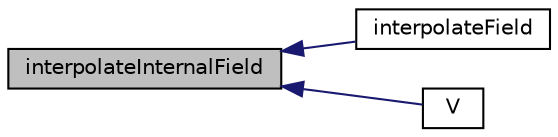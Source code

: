 digraph "interpolateInternalField"
{
  bgcolor="transparent";
  edge [fontname="Helvetica",fontsize="10",labelfontname="Helvetica",labelfontsize="10"];
  node [fontname="Helvetica",fontsize="10",shape=record];
  rankdir="LR";
  Node1 [label="interpolateInternalField",height=0.2,width=0.4,color="black", fillcolor="grey75", style="filled", fontcolor="black"];
  Node1 -> Node2 [dir="back",color="midnightblue",fontsize="10",style="solid",fontname="Helvetica"];
  Node2 [label="interpolateField",height=0.2,width=0.4,color="black",URL="$a01509.html#a79a75607c96d2d46534b35b4b28d33ef",tooltip="Interpolate field using cell-point interpolation. "];
  Node1 -> Node3 [dir="back",color="midnightblue",fontsize="10",style="solid",fontname="Helvetica"];
  Node3 [label="V",height=0.2,width=0.4,color="black",URL="$a01509.html#a9140947dd6ec067aa29ef6919fd897f3",tooltip="Overlap volume. "];
}
